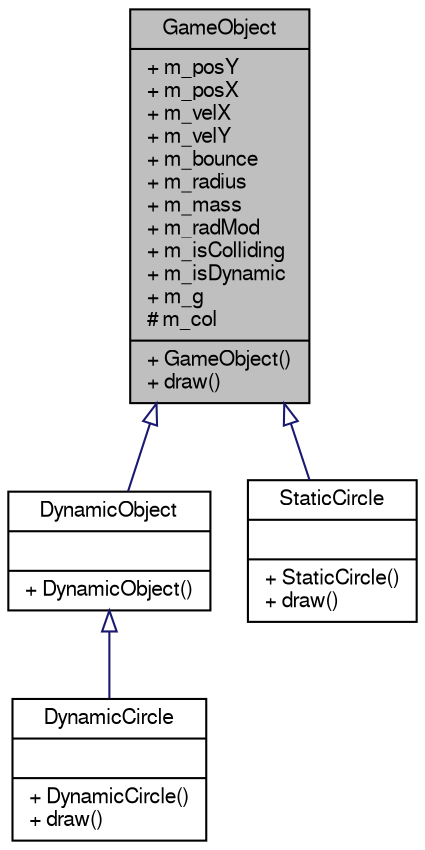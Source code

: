digraph "GameObject"
{
  edge [fontname="FreeSans",fontsize="10",labelfontname="FreeSans",labelfontsize="10"];
  node [fontname="FreeSans",fontsize="10",shape=record];
  Node1 [label="{GameObject\n|+ m_posY\l+ m_posX\l+ m_velX\l+ m_velY\l+ m_bounce\l+ m_radius\l+ m_mass\l+ m_radMod\l+ m_isColliding\l+ m_isDynamic\l+ m_g\l# m_col\l|+ GameObject()\l+ draw()\l}",height=0.2,width=0.4,color="black", fillcolor="grey75", style="filled", fontcolor="black"];
  Node1 -> Node2 [dir="back",color="midnightblue",fontsize="10",style="solid",arrowtail="onormal",fontname="FreeSans"];
  Node2 [label="{DynamicObject\n||+ DynamicObject()\l}",height=0.2,width=0.4,color="black", fillcolor="white", style="filled",URL="$class_dynamic_object.html",tooltip="This class sets any children to be dynamic. "];
  Node2 -> Node3 [dir="back",color="midnightblue",fontsize="10",style="solid",arrowtail="onormal",fontname="FreeSans"];
  Node3 [label="{DynamicCircle\n||+ DynamicCircle()\l+ draw()\l}",height=0.2,width=0.4,color="black", fillcolor="white", style="filled",URL="$class_dynamic_circle.html",tooltip="This class handles the construction and drawing of the dynaimc circles on the screen. "];
  Node1 -> Node4 [dir="back",color="midnightblue",fontsize="10",style="solid",arrowtail="onormal",fontname="FreeSans"];
  Node4 [label="{StaticCircle\n||+ StaticCircle()\l+ draw()\l}",height=0.2,width=0.4,color="black", fillcolor="white", style="filled",URL="$class_static_circle.html",tooltip="This class handles the construction and drawing of the static circles on the screen. "];
}
